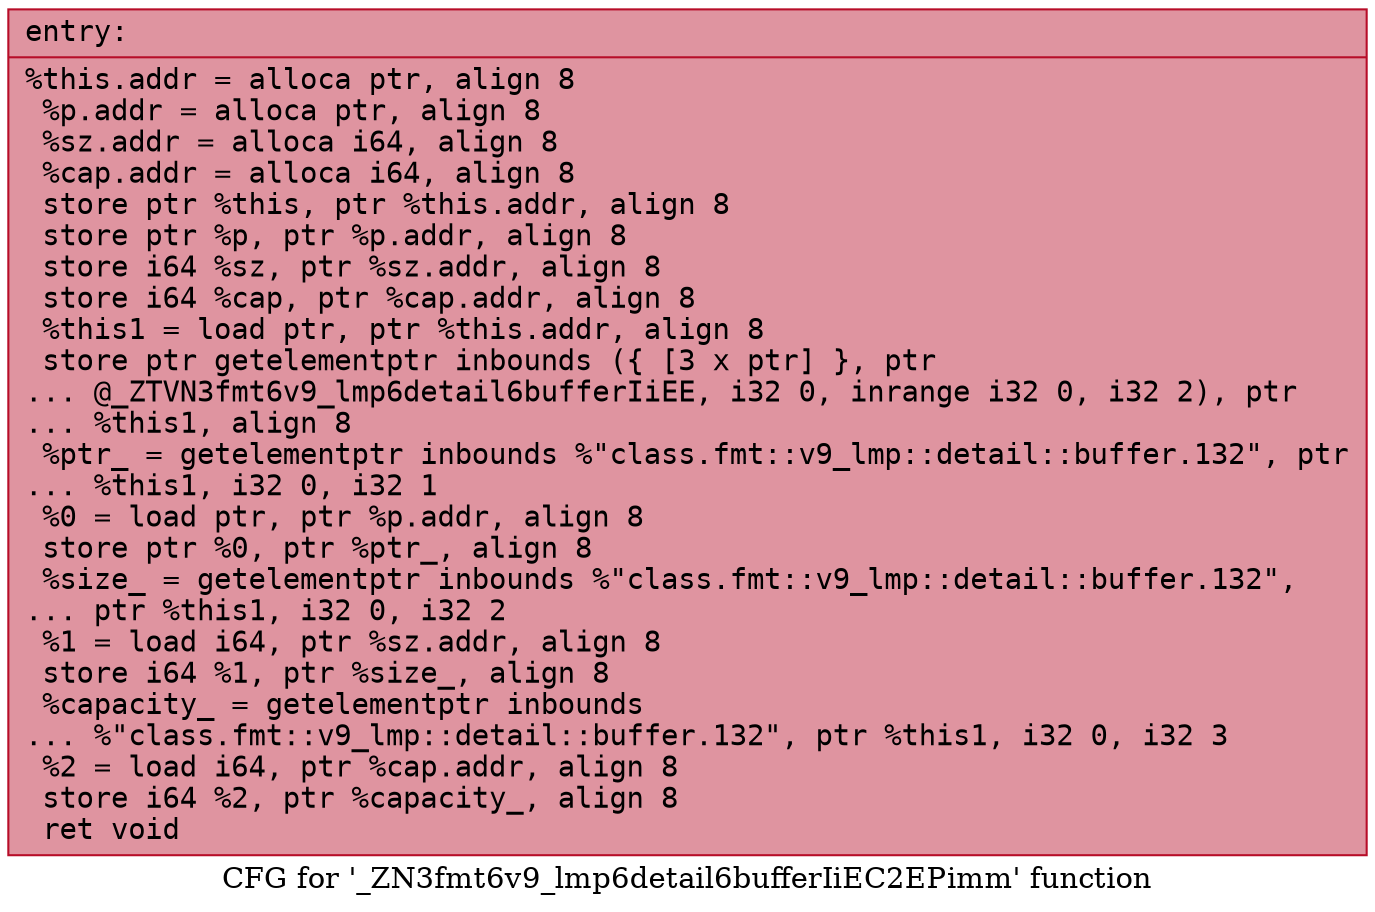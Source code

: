 digraph "CFG for '_ZN3fmt6v9_lmp6detail6bufferIiEC2EPimm' function" {
	label="CFG for '_ZN3fmt6v9_lmp6detail6bufferIiEC2EPimm' function";

	Node0x556bfed12210 [shape=record,color="#b70d28ff", style=filled, fillcolor="#b70d2870" fontname="Courier",label="{entry:\l|  %this.addr = alloca ptr, align 8\l  %p.addr = alloca ptr, align 8\l  %sz.addr = alloca i64, align 8\l  %cap.addr = alloca i64, align 8\l  store ptr %this, ptr %this.addr, align 8\l  store ptr %p, ptr %p.addr, align 8\l  store i64 %sz, ptr %sz.addr, align 8\l  store i64 %cap, ptr %cap.addr, align 8\l  %this1 = load ptr, ptr %this.addr, align 8\l  store ptr getelementptr inbounds (\{ [3 x ptr] \}, ptr\l... @_ZTVN3fmt6v9_lmp6detail6bufferIiEE, i32 0, inrange i32 0, i32 2), ptr\l... %this1, align 8\l  %ptr_ = getelementptr inbounds %\"class.fmt::v9_lmp::detail::buffer.132\", ptr\l... %this1, i32 0, i32 1\l  %0 = load ptr, ptr %p.addr, align 8\l  store ptr %0, ptr %ptr_, align 8\l  %size_ = getelementptr inbounds %\"class.fmt::v9_lmp::detail::buffer.132\",\l... ptr %this1, i32 0, i32 2\l  %1 = load i64, ptr %sz.addr, align 8\l  store i64 %1, ptr %size_, align 8\l  %capacity_ = getelementptr inbounds\l... %\"class.fmt::v9_lmp::detail::buffer.132\", ptr %this1, i32 0, i32 3\l  %2 = load i64, ptr %cap.addr, align 8\l  store i64 %2, ptr %capacity_, align 8\l  ret void\l}"];
}
